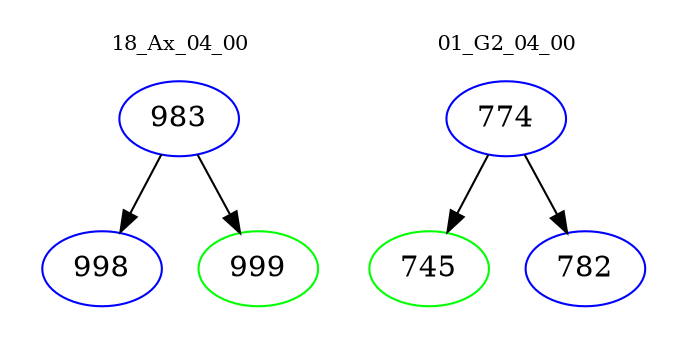 digraph{
subgraph cluster_0 {
color = white
label = "18_Ax_04_00";
fontsize=10;
T0_983 [label="983", color="blue"]
T0_983 -> T0_998 [color="black"]
T0_998 [label="998", color="blue"]
T0_983 -> T0_999 [color="black"]
T0_999 [label="999", color="green"]
}
subgraph cluster_1 {
color = white
label = "01_G2_04_00";
fontsize=10;
T1_774 [label="774", color="blue"]
T1_774 -> T1_745 [color="black"]
T1_745 [label="745", color="green"]
T1_774 -> T1_782 [color="black"]
T1_782 [label="782", color="blue"]
}
}
